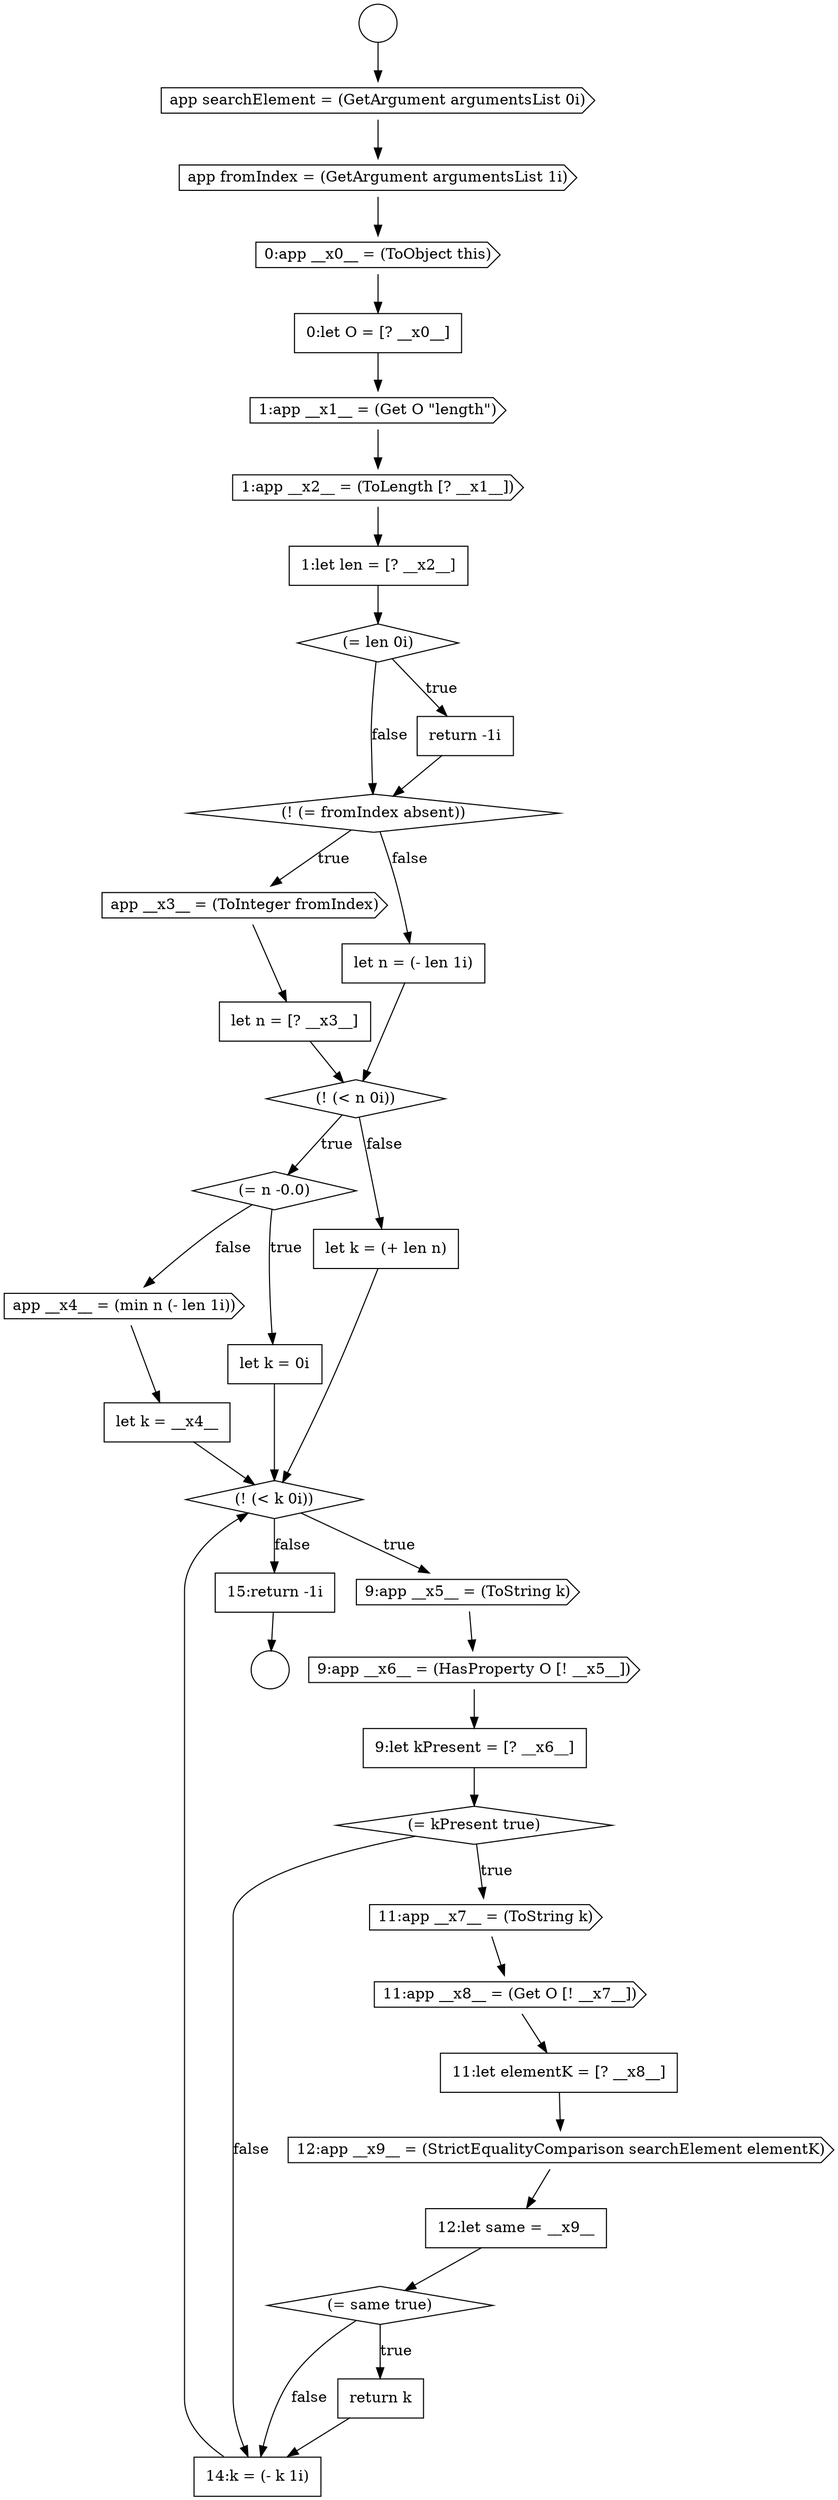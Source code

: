 digraph {
  node14200 [shape=none, margin=0, label=<<font color="black">
    <table border="0" cellborder="1" cellspacing="0" cellpadding="10">
      <tr><td align="left">15:return -1i</td></tr>
    </table>
  </font>> color="black" fillcolor="white" style=filled]
  node14196 [shape=none, margin=0, label=<<font color="black">
    <table border="0" cellborder="1" cellspacing="0" cellpadding="10">
      <tr><td align="left">12:let same = __x9__</td></tr>
    </table>
  </font>> color="black" fillcolor="white" style=filled]
  node14184 [shape=cds, label=<<font color="black">app __x4__ = (min n (- len 1i))</font>> color="black" fillcolor="white" style=filled]
  node14199 [shape=none, margin=0, label=<<font color="black">
    <table border="0" cellborder="1" cellspacing="0" cellpadding="10">
      <tr><td align="left">14:k = (- k 1i)</td></tr>
    </table>
  </font>> color="black" fillcolor="white" style=filled]
  node14167 [shape=circle label=" " color="black" fillcolor="white" style=filled]
  node14189 [shape=cds, label=<<font color="black">9:app __x6__ = (HasProperty O [! __x5__])</font>> color="black" fillcolor="white" style=filled]
  node14174 [shape=none, margin=0, label=<<font color="black">
    <table border="0" cellborder="1" cellspacing="0" cellpadding="10">
      <tr><td align="left">1:let len = [? __x2__]</td></tr>
    </table>
  </font>> color="black" fillcolor="white" style=filled]
  node14195 [shape=cds, label=<<font color="black">12:app __x9__ = (StrictEqualityComparison searchElement elementK)</font>> color="black" fillcolor="white" style=filled]
  node14183 [shape=none, margin=0, label=<<font color="black">
    <table border="0" cellborder="1" cellspacing="0" cellpadding="10">
      <tr><td align="left">let k = 0i</td></tr>
    </table>
  </font>> color="black" fillcolor="white" style=filled]
  node14178 [shape=cds, label=<<font color="black">app __x3__ = (ToInteger fromIndex)</font>> color="black" fillcolor="white" style=filled]
  node14194 [shape=none, margin=0, label=<<font color="black">
    <table border="0" cellborder="1" cellspacing="0" cellpadding="10">
      <tr><td align="left">11:let elementK = [? __x8__]</td></tr>
    </table>
  </font>> color="black" fillcolor="white" style=filled]
  node14197 [shape=diamond, label=<<font color="black">(= same true)</font>> color="black" fillcolor="white" style=filled]
  node14182 [shape=diamond, label=<<font color="black">(= n -0.0)</font>> color="black" fillcolor="white" style=filled]
  node14187 [shape=diamond, label=<<font color="black">(! (&lt; k 0i))</font>> color="black" fillcolor="white" style=filled]
  node14191 [shape=diamond, label=<<font color="black">(= kPresent true)</font>> color="black" fillcolor="white" style=filled]
  node14171 [shape=none, margin=0, label=<<font color="black">
    <table border="0" cellborder="1" cellspacing="0" cellpadding="10">
      <tr><td align="left">0:let O = [? __x0__]</td></tr>
    </table>
  </font>> color="black" fillcolor="white" style=filled]
  node14181 [shape=diamond, label=<<font color="black">(! (&lt; n 0i))</font>> color="black" fillcolor="white" style=filled]
  node14168 [shape=cds, label=<<font color="black">app searchElement = (GetArgument argumentsList 0i)</font>> color="black" fillcolor="white" style=filled]
  node14188 [shape=cds, label=<<font color="black">9:app __x5__ = (ToString k)</font>> color="black" fillcolor="white" style=filled]
  node14192 [shape=cds, label=<<font color="black">11:app __x7__ = (ToString k)</font>> color="black" fillcolor="white" style=filled]
  node14173 [shape=cds, label=<<font color="black">1:app __x2__ = (ToLength [? __x1__])</font>> color="black" fillcolor="white" style=filled]
  node14180 [shape=none, margin=0, label=<<font color="black">
    <table border="0" cellborder="1" cellspacing="0" cellpadding="10">
      <tr><td align="left">let n = (- len 1i)</td></tr>
    </table>
  </font>> color="black" fillcolor="white" style=filled]
  node14185 [shape=none, margin=0, label=<<font color="black">
    <table border="0" cellborder="1" cellspacing="0" cellpadding="10">
      <tr><td align="left">let k = __x4__</td></tr>
    </table>
  </font>> color="black" fillcolor="white" style=filled]
  node14166 [shape=circle label=" " color="black" fillcolor="white" style=filled]
  node14193 [shape=cds, label=<<font color="black">11:app __x8__ = (Get O [! __x7__])</font>> color="black" fillcolor="white" style=filled]
  node14198 [shape=none, margin=0, label=<<font color="black">
    <table border="0" cellborder="1" cellspacing="0" cellpadding="10">
      <tr><td align="left">return k</td></tr>
    </table>
  </font>> color="black" fillcolor="white" style=filled]
  node14190 [shape=none, margin=0, label=<<font color="black">
    <table border="0" cellborder="1" cellspacing="0" cellpadding="10">
      <tr><td align="left">9:let kPresent = [? __x6__]</td></tr>
    </table>
  </font>> color="black" fillcolor="white" style=filled]
  node14169 [shape=cds, label=<<font color="black">app fromIndex = (GetArgument argumentsList 1i)</font>> color="black" fillcolor="white" style=filled]
  node14175 [shape=diamond, label=<<font color="black">(= len 0i)</font>> color="black" fillcolor="white" style=filled]
  node14186 [shape=none, margin=0, label=<<font color="black">
    <table border="0" cellborder="1" cellspacing="0" cellpadding="10">
      <tr><td align="left">let k = (+ len n)</td></tr>
    </table>
  </font>> color="black" fillcolor="white" style=filled]
  node14179 [shape=none, margin=0, label=<<font color="black">
    <table border="0" cellborder="1" cellspacing="0" cellpadding="10">
      <tr><td align="left">let n = [? __x3__]</td></tr>
    </table>
  </font>> color="black" fillcolor="white" style=filled]
  node14172 [shape=cds, label=<<font color="black">1:app __x1__ = (Get O &quot;length&quot;)</font>> color="black" fillcolor="white" style=filled]
  node14177 [shape=diamond, label=<<font color="black">(! (= fromIndex absent))</font>> color="black" fillcolor="white" style=filled]
  node14176 [shape=none, margin=0, label=<<font color="black">
    <table border="0" cellborder="1" cellspacing="0" cellpadding="10">
      <tr><td align="left">return -1i</td></tr>
    </table>
  </font>> color="black" fillcolor="white" style=filled]
  node14170 [shape=cds, label=<<font color="black">0:app __x0__ = (ToObject this)</font>> color="black" fillcolor="white" style=filled]
  node14187 -> node14188 [label=<<font color="black">true</font>> color="black"]
  node14187 -> node14200 [label=<<font color="black">false</font>> color="black"]
  node14172 -> node14173 [ color="black"]
  node14179 -> node14181 [ color="black"]
  node14168 -> node14169 [ color="black"]
  node14175 -> node14176 [label=<<font color="black">true</font>> color="black"]
  node14175 -> node14177 [label=<<font color="black">false</font>> color="black"]
  node14188 -> node14189 [ color="black"]
  node14191 -> node14192 [label=<<font color="black">true</font>> color="black"]
  node14191 -> node14199 [label=<<font color="black">false</font>> color="black"]
  node14195 -> node14196 [ color="black"]
  node14185 -> node14187 [ color="black"]
  node14192 -> node14193 [ color="black"]
  node14193 -> node14194 [ color="black"]
  node14177 -> node14178 [label=<<font color="black">true</font>> color="black"]
  node14177 -> node14180 [label=<<font color="black">false</font>> color="black"]
  node14178 -> node14179 [ color="black"]
  node14200 -> node14167 [ color="black"]
  node14166 -> node14168 [ color="black"]
  node14183 -> node14187 [ color="black"]
  node14176 -> node14177 [ color="black"]
  node14184 -> node14185 [ color="black"]
  node14180 -> node14181 [ color="black"]
  node14186 -> node14187 [ color="black"]
  node14199 -> node14187 [ color="black"]
  node14171 -> node14172 [ color="black"]
  node14181 -> node14182 [label=<<font color="black">true</font>> color="black"]
  node14181 -> node14186 [label=<<font color="black">false</font>> color="black"]
  node14173 -> node14174 [ color="black"]
  node14198 -> node14199 [ color="black"]
  node14170 -> node14171 [ color="black"]
  node14190 -> node14191 [ color="black"]
  node14169 -> node14170 [ color="black"]
  node14194 -> node14195 [ color="black"]
  node14174 -> node14175 [ color="black"]
  node14189 -> node14190 [ color="black"]
  node14197 -> node14198 [label=<<font color="black">true</font>> color="black"]
  node14197 -> node14199 [label=<<font color="black">false</font>> color="black"]
  node14182 -> node14183 [label=<<font color="black">true</font>> color="black"]
  node14182 -> node14184 [label=<<font color="black">false</font>> color="black"]
  node14196 -> node14197 [ color="black"]
}
